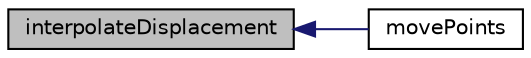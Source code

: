 digraph "interpolateDisplacement"
{
  bgcolor="transparent";
  edge [fontname="Helvetica",fontsize="10",labelfontname="Helvetica",labelfontsize="10"];
  node [fontname="Helvetica",fontsize="10",shape=record];
  rankdir="LR";
  Node767 [label="interpolateDisplacement",height=0.2,width=0.4,color="black", fillcolor="grey75", style="filled", fontcolor="black"];
  Node767 -> Node768 [dir="back",color="midnightblue",fontsize="10",style="solid",fontname="Helvetica"];
  Node768 [label="movePoints",height=0.2,width=0.4,color="black",URL="$a24117.html#a049fe0a86e2c86b4c0bb5fe02583bea4",tooltip="Correct weighting factors for moving mesh. "];
}
